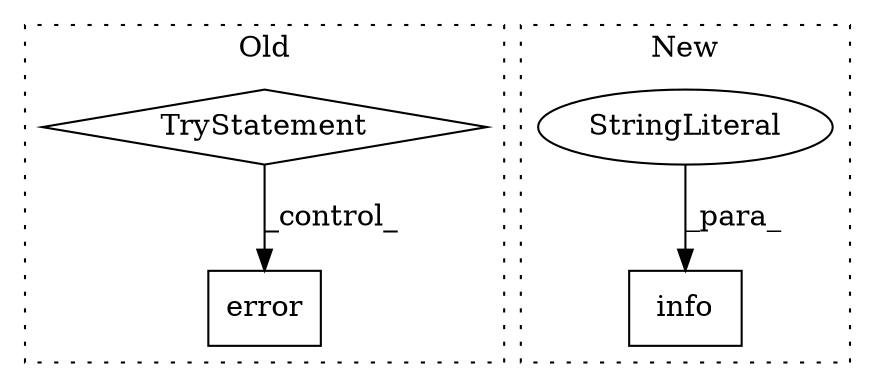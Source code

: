 digraph G {
subgraph cluster0 {
1 [label="TryStatement" a="54" s="6843" l="4" shape="diamond"];
4 [label="error" a="32" s="7058,7384" l="6,1" shape="box"];
label = "Old";
style="dotted";
}
subgraph cluster1 {
2 [label="info" a="32" s="7519,7568" l="5,1" shape="box"];
3 [label="StringLiteral" a="45" s="7524" l="44" shape="ellipse"];
label = "New";
style="dotted";
}
1 -> 4 [label="_control_"];
3 -> 2 [label="_para_"];
}